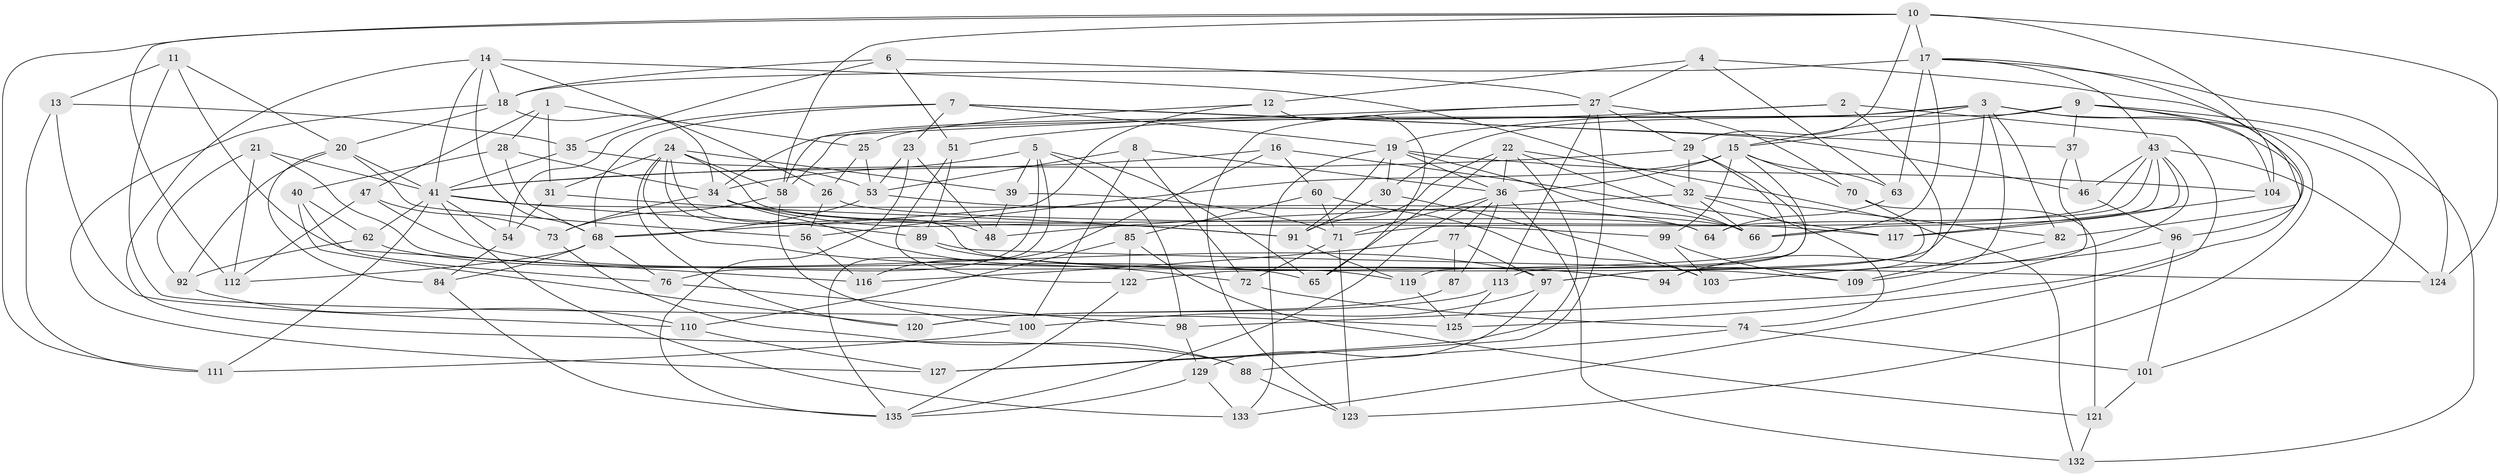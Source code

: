 // original degree distribution, {4: 1.0}
// Generated by graph-tools (version 1.1) at 2025/20/03/04/25 18:20:42]
// undirected, 98 vertices, 237 edges
graph export_dot {
graph [start="1"]
  node [color=gray90,style=filled];
  1;
  2;
  3 [super="+95"];
  4;
  5 [super="+49"];
  6;
  7 [super="+118"];
  8;
  9 [super="+115"];
  10 [super="+57"];
  11;
  12;
  13;
  14 [super="+78"];
  15 [super="+130+126"];
  16;
  17 [super="+42+45"];
  18 [super="+105"];
  19 [super="+80+131"];
  20 [super="+50"];
  21;
  22 [super="+61"];
  23;
  24 [super="+106+75"];
  25;
  26;
  27 [super="+33"];
  28;
  29 [super="+44"];
  30;
  31;
  32 [super="+108"];
  34 [super="+79+83"];
  35;
  36 [super="+69"];
  37;
  39;
  40;
  41 [super="+52+55+59"];
  43 [super="+141+102"];
  46;
  47;
  48;
  51;
  53 [super="+128"];
  54;
  56;
  58 [super="+140"];
  60;
  62;
  63;
  64;
  65;
  66 [super="+67"];
  68 [super="+86+90"];
  70;
  71 [super="+81"];
  72;
  73;
  74;
  76;
  77;
  82;
  84;
  85;
  87;
  88;
  89;
  91 [super="+93"];
  92;
  94;
  96;
  97 [super="+138"];
  98;
  99;
  100;
  101;
  103;
  104;
  109;
  110;
  111;
  112;
  113;
  116;
  117;
  119;
  120;
  121;
  122;
  123;
  124;
  125;
  127;
  129;
  132;
  133;
  135 [super="+136"];
  1 -- 28;
  1 -- 47;
  1 -- 31;
  1 -- 25;
  2 -- 19;
  2 -- 133;
  2 -- 51;
  2 -- 94;
  3 -- 82;
  3 -- 109;
  3 -- 97;
  3 -- 123;
  3 -- 125;
  3 -- 30;
  3 -- 15;
  3 -- 34;
  4 -- 96;
  4 -- 63;
  4 -- 12;
  4 -- 27;
  5 -- 98;
  5 -- 65;
  5 -- 135;
  5 -- 76;
  5 -- 39;
  5 -- 34;
  6 -- 18;
  6 -- 35;
  6 -- 51;
  6 -- 27;
  7 -- 46;
  7 -- 37;
  7 -- 68;
  7 -- 54;
  7 -- 23;
  7 -- 19;
  8 -- 53;
  8 -- 72;
  8 -- 100;
  8 -- 36;
  9 -- 104;
  9 -- 132;
  9 -- 37;
  9 -- 101;
  9 -- 15;
  9 -- 58;
  10 -- 112;
  10 -- 124;
  10 -- 111;
  10 -- 17 [weight=2];
  10 -- 58;
  10 -- 104;
  10 -- 29;
  11 -- 116;
  11 -- 20;
  11 -- 125;
  11 -- 13;
  12 -- 25;
  12 -- 65;
  12 -- 68;
  13 -- 111;
  13 -- 35;
  13 -- 110;
  14 -- 32;
  14 -- 41;
  14 -- 88;
  14 -- 18;
  14 -- 26;
  14 -- 68;
  15 -- 56;
  15 -- 99;
  15 -- 70;
  15 -- 119;
  15 -- 63;
  15 -- 36;
  16 -- 60;
  16 -- 116;
  16 -- 117;
  16 -- 41;
  17 -- 63;
  17 -- 124;
  17 -- 18;
  17 -- 43;
  17 -- 66;
  17 -- 82;
  18 -- 20;
  18 -- 34;
  18 -- 127;
  19 -- 30;
  19 -- 91;
  19 -- 66;
  19 -- 104;
  19 -- 36;
  19 -- 133;
  20 -- 56;
  20 -- 92;
  20 -- 41;
  20 -- 84;
  21 -- 92;
  21 -- 119;
  21 -- 112;
  21 -- 41;
  22 -- 65;
  22 -- 91;
  22 -- 66;
  22 -- 132;
  22 -- 127;
  22 -- 36;
  23 -- 53;
  23 -- 48;
  23 -- 135;
  24 -- 64;
  24 -- 94;
  24 -- 48;
  24 -- 120;
  24 -- 109;
  24 -- 39;
  24 -- 31;
  24 -- 58;
  25 -- 26;
  25 -- 53;
  26 -- 117;
  26 -- 56;
  27 -- 58;
  27 -- 127;
  27 -- 123;
  27 -- 113;
  27 -- 70;
  27 -- 29;
  28 -- 40;
  28 -- 68;
  28 -- 34;
  29 -- 32;
  29 -- 41;
  29 -- 113;
  29 -- 122;
  30 -- 91;
  30 -- 103;
  31 -- 54;
  31 -- 91;
  32 -- 74;
  32 -- 48;
  32 -- 82;
  32 -- 66;
  34 -- 73;
  34 -- 91;
  34 -- 72;
  34 -- 99;
  35 -- 41;
  35 -- 53;
  36 -- 87 [weight=2];
  36 -- 71;
  36 -- 132;
  36 -- 135;
  36 -- 77;
  37 -- 98;
  37 -- 46;
  39 -- 48;
  39 -- 71;
  40 -- 76;
  40 -- 120;
  40 -- 62;
  41 -- 133;
  41 -- 66;
  41 -- 111;
  41 -- 89;
  41 -- 54;
  41 -- 62;
  43 -- 71;
  43 -- 66;
  43 -- 124;
  43 -- 117;
  43 -- 46;
  43 -- 64;
  43 -- 94;
  46 -- 96;
  47 -- 73;
  47 -- 112;
  47 -- 97;
  51 -- 89;
  51 -- 122;
  53 -- 64;
  53 -- 68;
  54 -- 84;
  56 -- 116;
  58 -- 73;
  58 -- 100;
  60 -- 103;
  60 -- 85;
  60 -- 71;
  62 -- 65;
  62 -- 92;
  63 -- 64;
  68 -- 112;
  68 -- 76;
  68 -- 84;
  70 -- 97;
  70 -- 121;
  71 -- 123;
  71 -- 72;
  72 -- 74;
  73 -- 88;
  74 -- 88;
  74 -- 101;
  76 -- 98;
  77 -- 116;
  77 -- 87;
  77 -- 97;
  82 -- 109;
  84 -- 135;
  85 -- 110;
  85 -- 121;
  85 -- 122;
  87 -- 120;
  88 -- 123;
  89 -- 94;
  89 -- 124;
  91 -- 119;
  92 -- 110;
  96 -- 101;
  96 -- 103;
  97 -- 129;
  97 -- 100;
  98 -- 129;
  99 -- 109;
  99 -- 103;
  100 -- 111;
  101 -- 121;
  104 -- 117;
  110 -- 127;
  113 -- 125;
  113 -- 120;
  119 -- 125;
  121 -- 132;
  122 -- 135;
  129 -- 133;
  129 -- 135;
}
